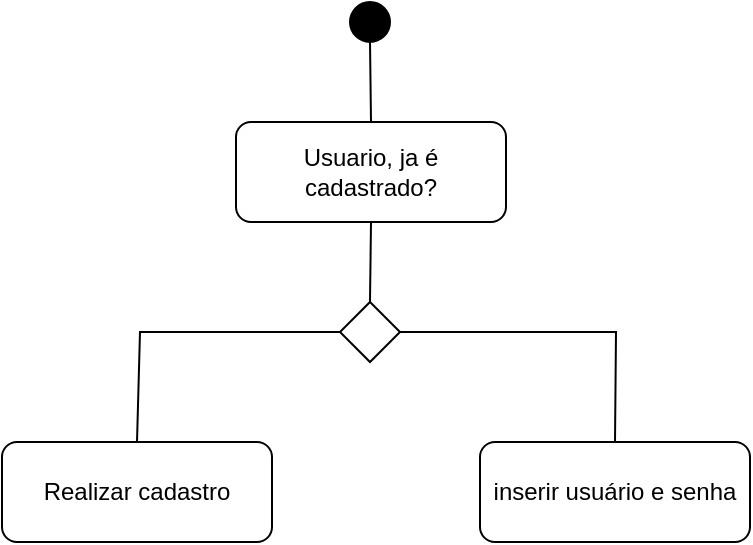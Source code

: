 <mxfile version="24.3.0" type="github">
  <diagram name="Page-1" id="w-fp3CN7Coq_JwAz8tq3">
    <mxGraphModel dx="1050" dy="522" grid="1" gridSize="10" guides="1" tooltips="1" connect="1" arrows="1" fold="1" page="1" pageScale="1" pageWidth="850" pageHeight="1100" math="0" shadow="0">
      <root>
        <mxCell id="0" />
        <mxCell id="1" parent="0" />
        <mxCell id="W4JFrDRcNgdEvL82n0Vw-1" value="" style="ellipse;whiteSpace=wrap;html=1;aspect=fixed;fillColor=#000000;" vertex="1" parent="1">
          <mxGeometry x="415" y="80" width="20" height="20" as="geometry" />
        </mxCell>
        <mxCell id="W4JFrDRcNgdEvL82n0Vw-2" value="Usuario, ja é cadastrado?" style="rounded=1;whiteSpace=wrap;html=1;" vertex="1" parent="1">
          <mxGeometry x="358" y="140" width="135" height="50" as="geometry" />
        </mxCell>
        <mxCell id="W4JFrDRcNgdEvL82n0Vw-3" value="" style="endArrow=none;html=1;rounded=0;entryX=0.5;entryY=1;entryDx=0;entryDy=0;exitX=0.5;exitY=0;exitDx=0;exitDy=0;" edge="1" parent="1" source="W4JFrDRcNgdEvL82n0Vw-2" target="W4JFrDRcNgdEvL82n0Vw-1">
          <mxGeometry width="50" height="50" relative="1" as="geometry">
            <mxPoint x="200" y="260" as="sourcePoint" />
            <mxPoint x="250" y="210" as="targetPoint" />
          </mxGeometry>
        </mxCell>
        <mxCell id="W4JFrDRcNgdEvL82n0Vw-4" value="" style="rhombus;whiteSpace=wrap;html=1;" vertex="1" parent="1">
          <mxGeometry x="410" y="230" width="30" height="30" as="geometry" />
        </mxCell>
        <mxCell id="W4JFrDRcNgdEvL82n0Vw-5" value="" style="endArrow=none;html=1;rounded=0;entryX=0.5;entryY=1;entryDx=0;entryDy=0;exitX=0.5;exitY=0;exitDx=0;exitDy=0;" edge="1" parent="1" source="W4JFrDRcNgdEvL82n0Vw-4" target="W4JFrDRcNgdEvL82n0Vw-2">
          <mxGeometry width="50" height="50" relative="1" as="geometry">
            <mxPoint x="210" y="330" as="sourcePoint" />
            <mxPoint x="260" y="280" as="targetPoint" />
          </mxGeometry>
        </mxCell>
        <mxCell id="W4JFrDRcNgdEvL82n0Vw-6" value="" style="endArrow=none;html=1;rounded=0;exitX=1;exitY=0.5;exitDx=0;exitDy=0;entryX=0.5;entryY=0;entryDx=0;entryDy=0;" edge="1" parent="1" source="W4JFrDRcNgdEvL82n0Vw-4" target="W4JFrDRcNgdEvL82n0Vw-7">
          <mxGeometry width="50" height="50" relative="1" as="geometry">
            <mxPoint x="540" y="310" as="sourcePoint" />
            <mxPoint x="590" y="260" as="targetPoint" />
            <Array as="points">
              <mxPoint x="548" y="245" />
            </Array>
          </mxGeometry>
        </mxCell>
        <mxCell id="W4JFrDRcNgdEvL82n0Vw-7" value="inserir usuário e senha" style="rounded=1;whiteSpace=wrap;html=1;" vertex="1" parent="1">
          <mxGeometry x="480" y="300" width="135" height="50" as="geometry" />
        </mxCell>
        <mxCell id="W4JFrDRcNgdEvL82n0Vw-8" value="Realizar cadastro" style="rounded=1;whiteSpace=wrap;html=1;" vertex="1" parent="1">
          <mxGeometry x="241" y="300" width="135" height="50" as="geometry" />
        </mxCell>
        <mxCell id="W4JFrDRcNgdEvL82n0Vw-9" value="" style="endArrow=none;html=1;rounded=0;entryX=0;entryY=0.5;entryDx=0;entryDy=0;exitX=0.5;exitY=0;exitDx=0;exitDy=0;" edge="1" parent="1" source="W4JFrDRcNgdEvL82n0Vw-8" target="W4JFrDRcNgdEvL82n0Vw-4">
          <mxGeometry width="50" height="50" relative="1" as="geometry">
            <mxPoint x="120" y="250" as="sourcePoint" />
            <mxPoint x="170" y="200" as="targetPoint" />
            <Array as="points">
              <mxPoint x="310" y="245" />
            </Array>
          </mxGeometry>
        </mxCell>
      </root>
    </mxGraphModel>
  </diagram>
</mxfile>
